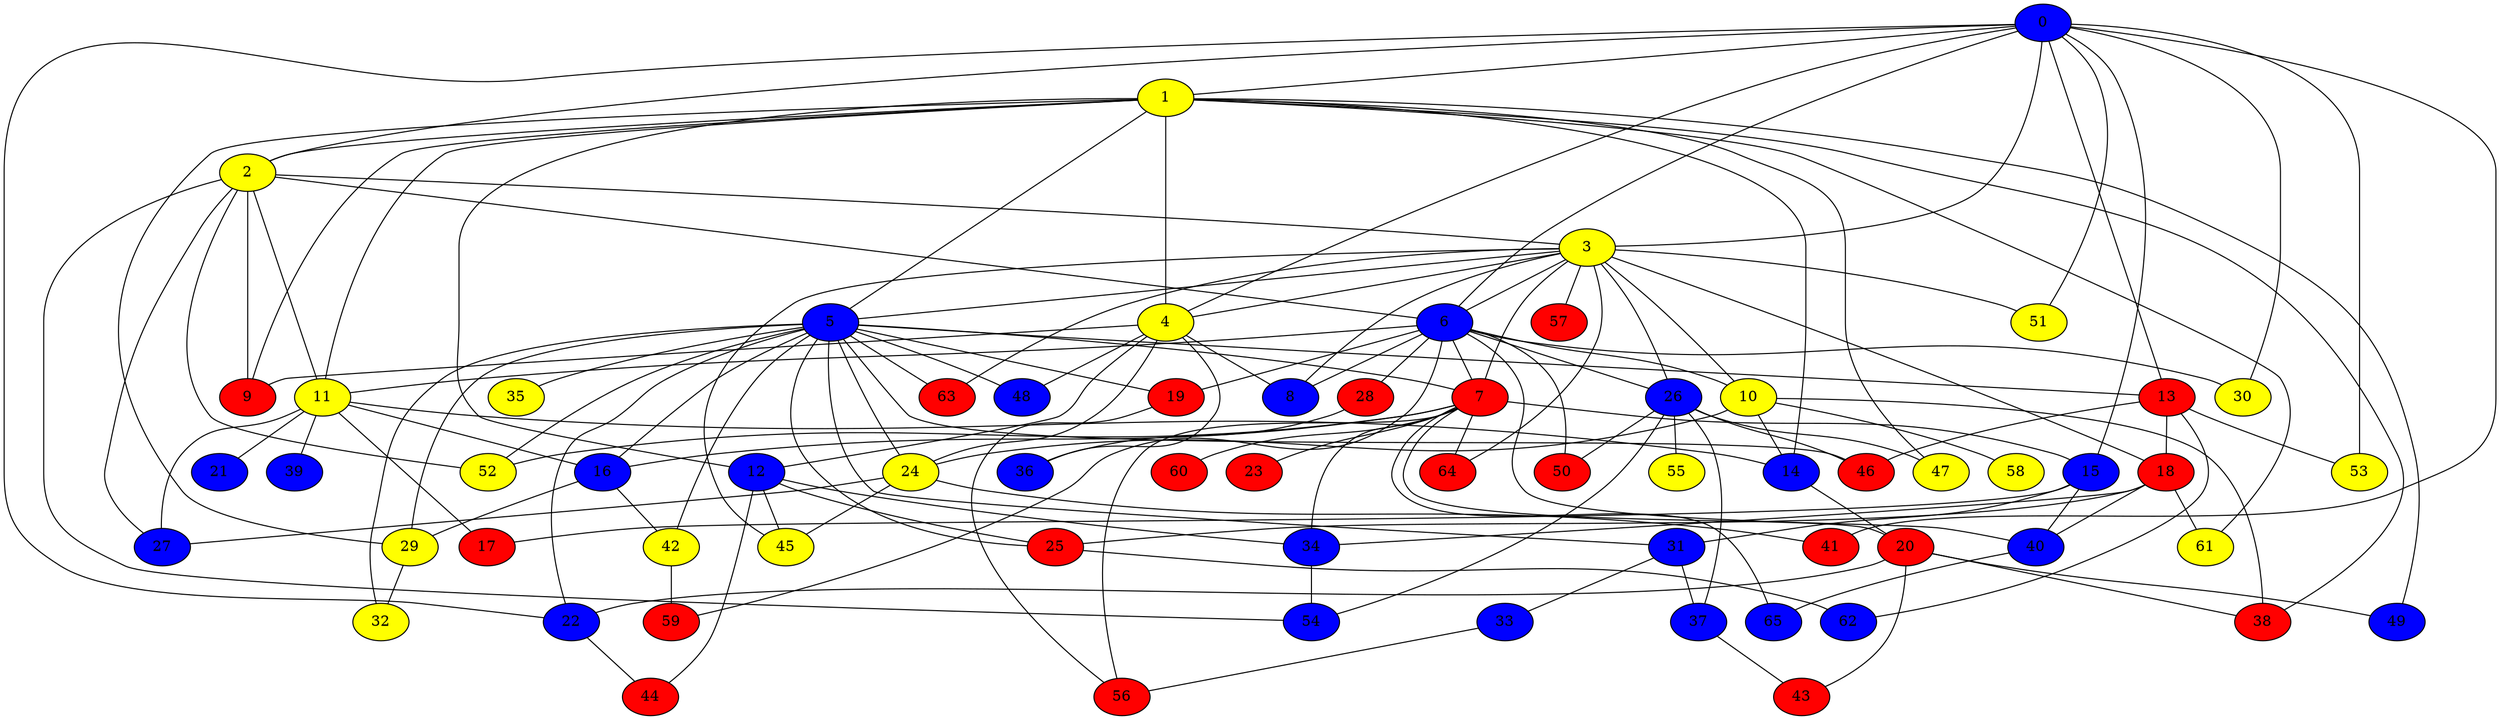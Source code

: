 graph {
0 [style = filled fillcolor = blue];
1 [style = filled fillcolor = yellow];
2 [style = filled fillcolor = yellow];
3 [style = filled fillcolor = yellow];
4 [style = filled fillcolor = yellow];
5 [style = filled fillcolor = blue];
6 [style = filled fillcolor = blue];
7 [style = filled fillcolor = red];
8 [style = filled fillcolor = blue];
9 [style = filled fillcolor = red];
10 [style = filled fillcolor = yellow];
11 [style = filled fillcolor = yellow];
12 [style = filled fillcolor = blue];
13 [style = filled fillcolor = red];
14 [style = filled fillcolor = blue];
15 [style = filled fillcolor = blue];
16 [style = filled fillcolor = blue];
17 [style = filled fillcolor = red];
18 [style = filled fillcolor = red];
19 [style = filled fillcolor = red];
20 [style = filled fillcolor = red];
21 [style = filled fillcolor = blue];
22 [style = filled fillcolor = blue];
23 [style = filled fillcolor = red];
24 [style = filled fillcolor = yellow];
25 [style = filled fillcolor = red];
26 [style = filled fillcolor = blue];
27 [style = filled fillcolor = blue];
28 [style = filled fillcolor = red];
29 [style = filled fillcolor = yellow];
30 [style = filled fillcolor = yellow];
31 [style = filled fillcolor = blue];
32 [style = filled fillcolor = yellow];
33 [style = filled fillcolor = blue];
34 [style = filled fillcolor = blue];
35 [style = filled fillcolor = yellow];
36 [style = filled fillcolor = blue];
37 [style = filled fillcolor = blue];
38 [style = filled fillcolor = red];
39 [style = filled fillcolor = blue];
40 [style = filled fillcolor = blue];
41 [style = filled fillcolor = red];
42 [style = filled fillcolor = yellow];
43 [style = filled fillcolor = red];
44 [style = filled fillcolor = red];
45 [style = filled fillcolor = yellow];
46 [style = filled fillcolor = red];
47 [style = filled fillcolor = yellow];
48 [style = filled fillcolor = blue];
49 [style = filled fillcolor = blue];
50 [style = filled fillcolor = red];
51 [style = filled fillcolor = yellow];
52 [style = filled fillcolor = yellow];
53 [style = filled fillcolor = yellow];
54 [style = filled fillcolor = blue];
55 [style = filled fillcolor = yellow];
56 [style = filled fillcolor = red];
57 [style = filled fillcolor = red];
58 [style = filled fillcolor = yellow];
59 [style = filled fillcolor = red];
60 [style = filled fillcolor = red];
61 [style = filled fillcolor = yellow];
62 [style = filled fillcolor = blue];
63 [style = filled fillcolor = red];
64 [style = filled fillcolor = red];
65 [style = filled fillcolor = blue];
0 -- 1;
0 -- 3;
0 -- 2;
0 -- 4;
0 -- 6;
0 -- 13;
0 -- 15;
0 -- 22;
0 -- 30;
0 -- 41;
0 -- 51;
0 -- 53;
1 -- 2;
1 -- 4;
1 -- 5;
1 -- 9;
1 -- 11;
1 -- 12;
1 -- 14;
1 -- 29;
1 -- 38;
1 -- 47;
1 -- 49;
1 -- 61;
2 -- 3;
2 -- 6;
2 -- 9;
2 -- 11;
2 -- 27;
2 -- 52;
2 -- 54;
3 -- 4;
3 -- 5;
3 -- 6;
3 -- 7;
3 -- 8;
3 -- 10;
3 -- 18;
3 -- 26;
3 -- 45;
3 -- 51;
3 -- 57;
3 -- 63;
3 -- 64;
4 -- 8;
4 -- 9;
4 -- 12;
4 -- 24;
4 -- 36;
4 -- 48;
5 -- 7;
5 -- 13;
5 -- 16;
5 -- 19;
5 -- 22;
5 -- 24;
5 -- 25;
5 -- 29;
5 -- 31;
5 -- 32;
5 -- 35;
5 -- 42;
5 -- 46;
5 -- 48;
5 -- 52;
5 -- 63;
6 -- 7;
6 -- 8;
6 -- 10;
6 -- 11;
6 -- 19;
6 -- 26;
6 -- 28;
6 -- 30;
6 -- 40;
6 -- 50;
6 -- 59;
7 -- 15;
7 -- 16;
7 -- 20;
7 -- 23;
7 -- 34;
7 -- 52;
7 -- 56;
7 -- 60;
7 -- 64;
7 -- 65;
10 -- 14;
10 -- 24;
10 -- 38;
10 -- 58;
11 -- 14;
11 -- 16;
11 -- 17;
11 -- 21;
11 -- 27;
11 -- 39;
12 -- 25;
12 -- 34;
12 -- 44;
12 -- 45;
13 -- 18;
13 -- 46;
13 -- 53;
13 -- 62;
14 -- 20;
15 -- 17;
15 -- 31;
15 -- 40;
16 -- 29;
16 -- 42;
18 -- 25;
18 -- 34;
18 -- 40;
18 -- 61;
19 -- 56;
20 -- 22;
20 -- 38;
20 -- 43;
20 -- 49;
22 -- 44;
24 -- 27;
24 -- 41;
24 -- 45;
25 -- 62;
26 -- 37;
26 -- 46;
26 -- 47;
26 -- 50;
26 -- 54;
26 -- 55;
28 -- 36;
29 -- 32;
31 -- 33;
31 -- 37;
33 -- 56;
34 -- 54;
37 -- 43;
40 -- 65;
42 -- 59;
}
